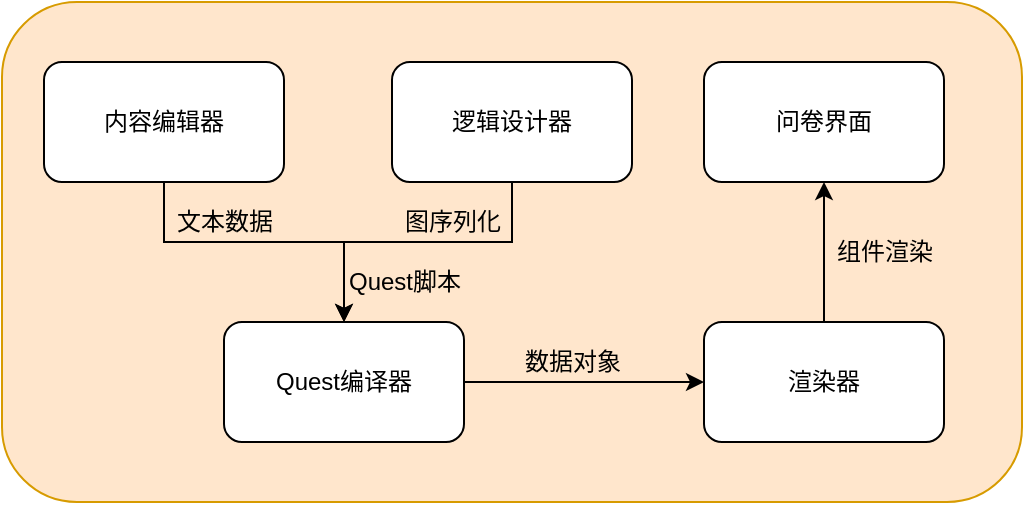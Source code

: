 <mxfile version="16.1.2" type="device"><diagram id="prtHgNgQTEPvFCAcTncT" name="Page-1"><mxGraphModel dx="786" dy="572" grid="1" gridSize="10" guides="1" tooltips="1" connect="1" arrows="1" fold="1" page="1" pageScale="1" pageWidth="827" pageHeight="1169" math="0" shadow="0"><root><mxCell id="0"/><mxCell id="1" parent="0"/><mxCell id="fR3wP4D0ZRtRDdQZ74t0-1" value="" style="rounded=1;whiteSpace=wrap;html=1;fillColor=#ffe6cc;strokeColor=#d79b00;" vertex="1" parent="1"><mxGeometry x="99" y="230" width="510" height="250" as="geometry"/></mxCell><mxCell id="fR3wP4D0ZRtRDdQZ74t0-4" value="" style="edgeStyle=orthogonalEdgeStyle;rounded=0;orthogonalLoop=1;jettySize=auto;html=1;" edge="1" parent="1" source="fR3wP4D0ZRtRDdQZ74t0-2" target="fR3wP4D0ZRtRDdQZ74t0-3"><mxGeometry relative="1" as="geometry"><Array as="points"><mxPoint x="180" y="350"/><mxPoint x="270" y="350"/></Array></mxGeometry></mxCell><mxCell id="fR3wP4D0ZRtRDdQZ74t0-2" value="内容编辑器" style="rounded=1;whiteSpace=wrap;html=1;" vertex="1" parent="1"><mxGeometry x="120" y="260" width="120" height="60" as="geometry"/></mxCell><mxCell id="fR3wP4D0ZRtRDdQZ74t0-6" value="" style="edgeStyle=orthogonalEdgeStyle;rounded=0;orthogonalLoop=1;jettySize=auto;html=1;" edge="1" parent="1" source="fR3wP4D0ZRtRDdQZ74t0-3" target="fR3wP4D0ZRtRDdQZ74t0-5"><mxGeometry relative="1" as="geometry"/></mxCell><mxCell id="fR3wP4D0ZRtRDdQZ74t0-3" value="Quest编译器" style="whiteSpace=wrap;html=1;rounded=1;" vertex="1" parent="1"><mxGeometry x="210" y="390" width="120" height="60" as="geometry"/></mxCell><mxCell id="fR3wP4D0ZRtRDdQZ74t0-8" value="" style="edgeStyle=orthogonalEdgeStyle;rounded=0;orthogonalLoop=1;jettySize=auto;html=1;" edge="1" parent="1" source="fR3wP4D0ZRtRDdQZ74t0-5" target="fR3wP4D0ZRtRDdQZ74t0-7"><mxGeometry relative="1" as="geometry"/></mxCell><mxCell id="fR3wP4D0ZRtRDdQZ74t0-5" value="渲染器" style="whiteSpace=wrap;html=1;rounded=1;" vertex="1" parent="1"><mxGeometry x="450" y="390" width="120" height="60" as="geometry"/></mxCell><mxCell id="fR3wP4D0ZRtRDdQZ74t0-7" value="问卷界面" style="whiteSpace=wrap;html=1;rounded=1;" vertex="1" parent="1"><mxGeometry x="450" y="260" width="120" height="60" as="geometry"/></mxCell><mxCell id="fR3wP4D0ZRtRDdQZ74t0-11" style="edgeStyle=orthogonalEdgeStyle;rounded=0;orthogonalLoop=1;jettySize=auto;html=1;" edge="1" parent="1" source="fR3wP4D0ZRtRDdQZ74t0-9"><mxGeometry relative="1" as="geometry"><mxPoint x="270" y="390" as="targetPoint"/><Array as="points"><mxPoint x="354" y="350"/><mxPoint x="270" y="350"/></Array></mxGeometry></mxCell><mxCell id="fR3wP4D0ZRtRDdQZ74t0-9" value="逻辑设计器" style="rounded=1;whiteSpace=wrap;html=1;" vertex="1" parent="1"><mxGeometry x="294" y="260" width="120" height="60" as="geometry"/></mxCell><mxCell id="fR3wP4D0ZRtRDdQZ74t0-12" value="图序列化" style="text;html=1;align=center;verticalAlign=middle;resizable=0;points=[];autosize=1;strokeColor=none;fillColor=none;" vertex="1" parent="1"><mxGeometry x="294" y="330" width="60" height="20" as="geometry"/></mxCell><mxCell id="fR3wP4D0ZRtRDdQZ74t0-13" value="文本数据" style="text;html=1;align=center;verticalAlign=middle;resizable=0;points=[];autosize=1;strokeColor=none;fillColor=none;" vertex="1" parent="1"><mxGeometry x="180" y="330" width="60" height="20" as="geometry"/></mxCell><mxCell id="fR3wP4D0ZRtRDdQZ74t0-14" value="数据对象" style="text;html=1;align=center;verticalAlign=middle;resizable=0;points=[];autosize=1;strokeColor=none;fillColor=none;" vertex="1" parent="1"><mxGeometry x="354" y="400" width="60" height="20" as="geometry"/></mxCell><mxCell id="fR3wP4D0ZRtRDdQZ74t0-15" value="组件渲染" style="text;html=1;align=center;verticalAlign=middle;resizable=0;points=[];autosize=1;strokeColor=none;fillColor=none;" vertex="1" parent="1"><mxGeometry x="510" y="345" width="60" height="20" as="geometry"/></mxCell><mxCell id="fR3wP4D0ZRtRDdQZ74t0-16" value="Quest脚本" style="text;html=1;align=center;verticalAlign=middle;resizable=0;points=[];autosize=1;strokeColor=none;fillColor=none;" vertex="1" parent="1"><mxGeometry x="265" y="360" width="70" height="20" as="geometry"/></mxCell></root></mxGraphModel></diagram></mxfile>